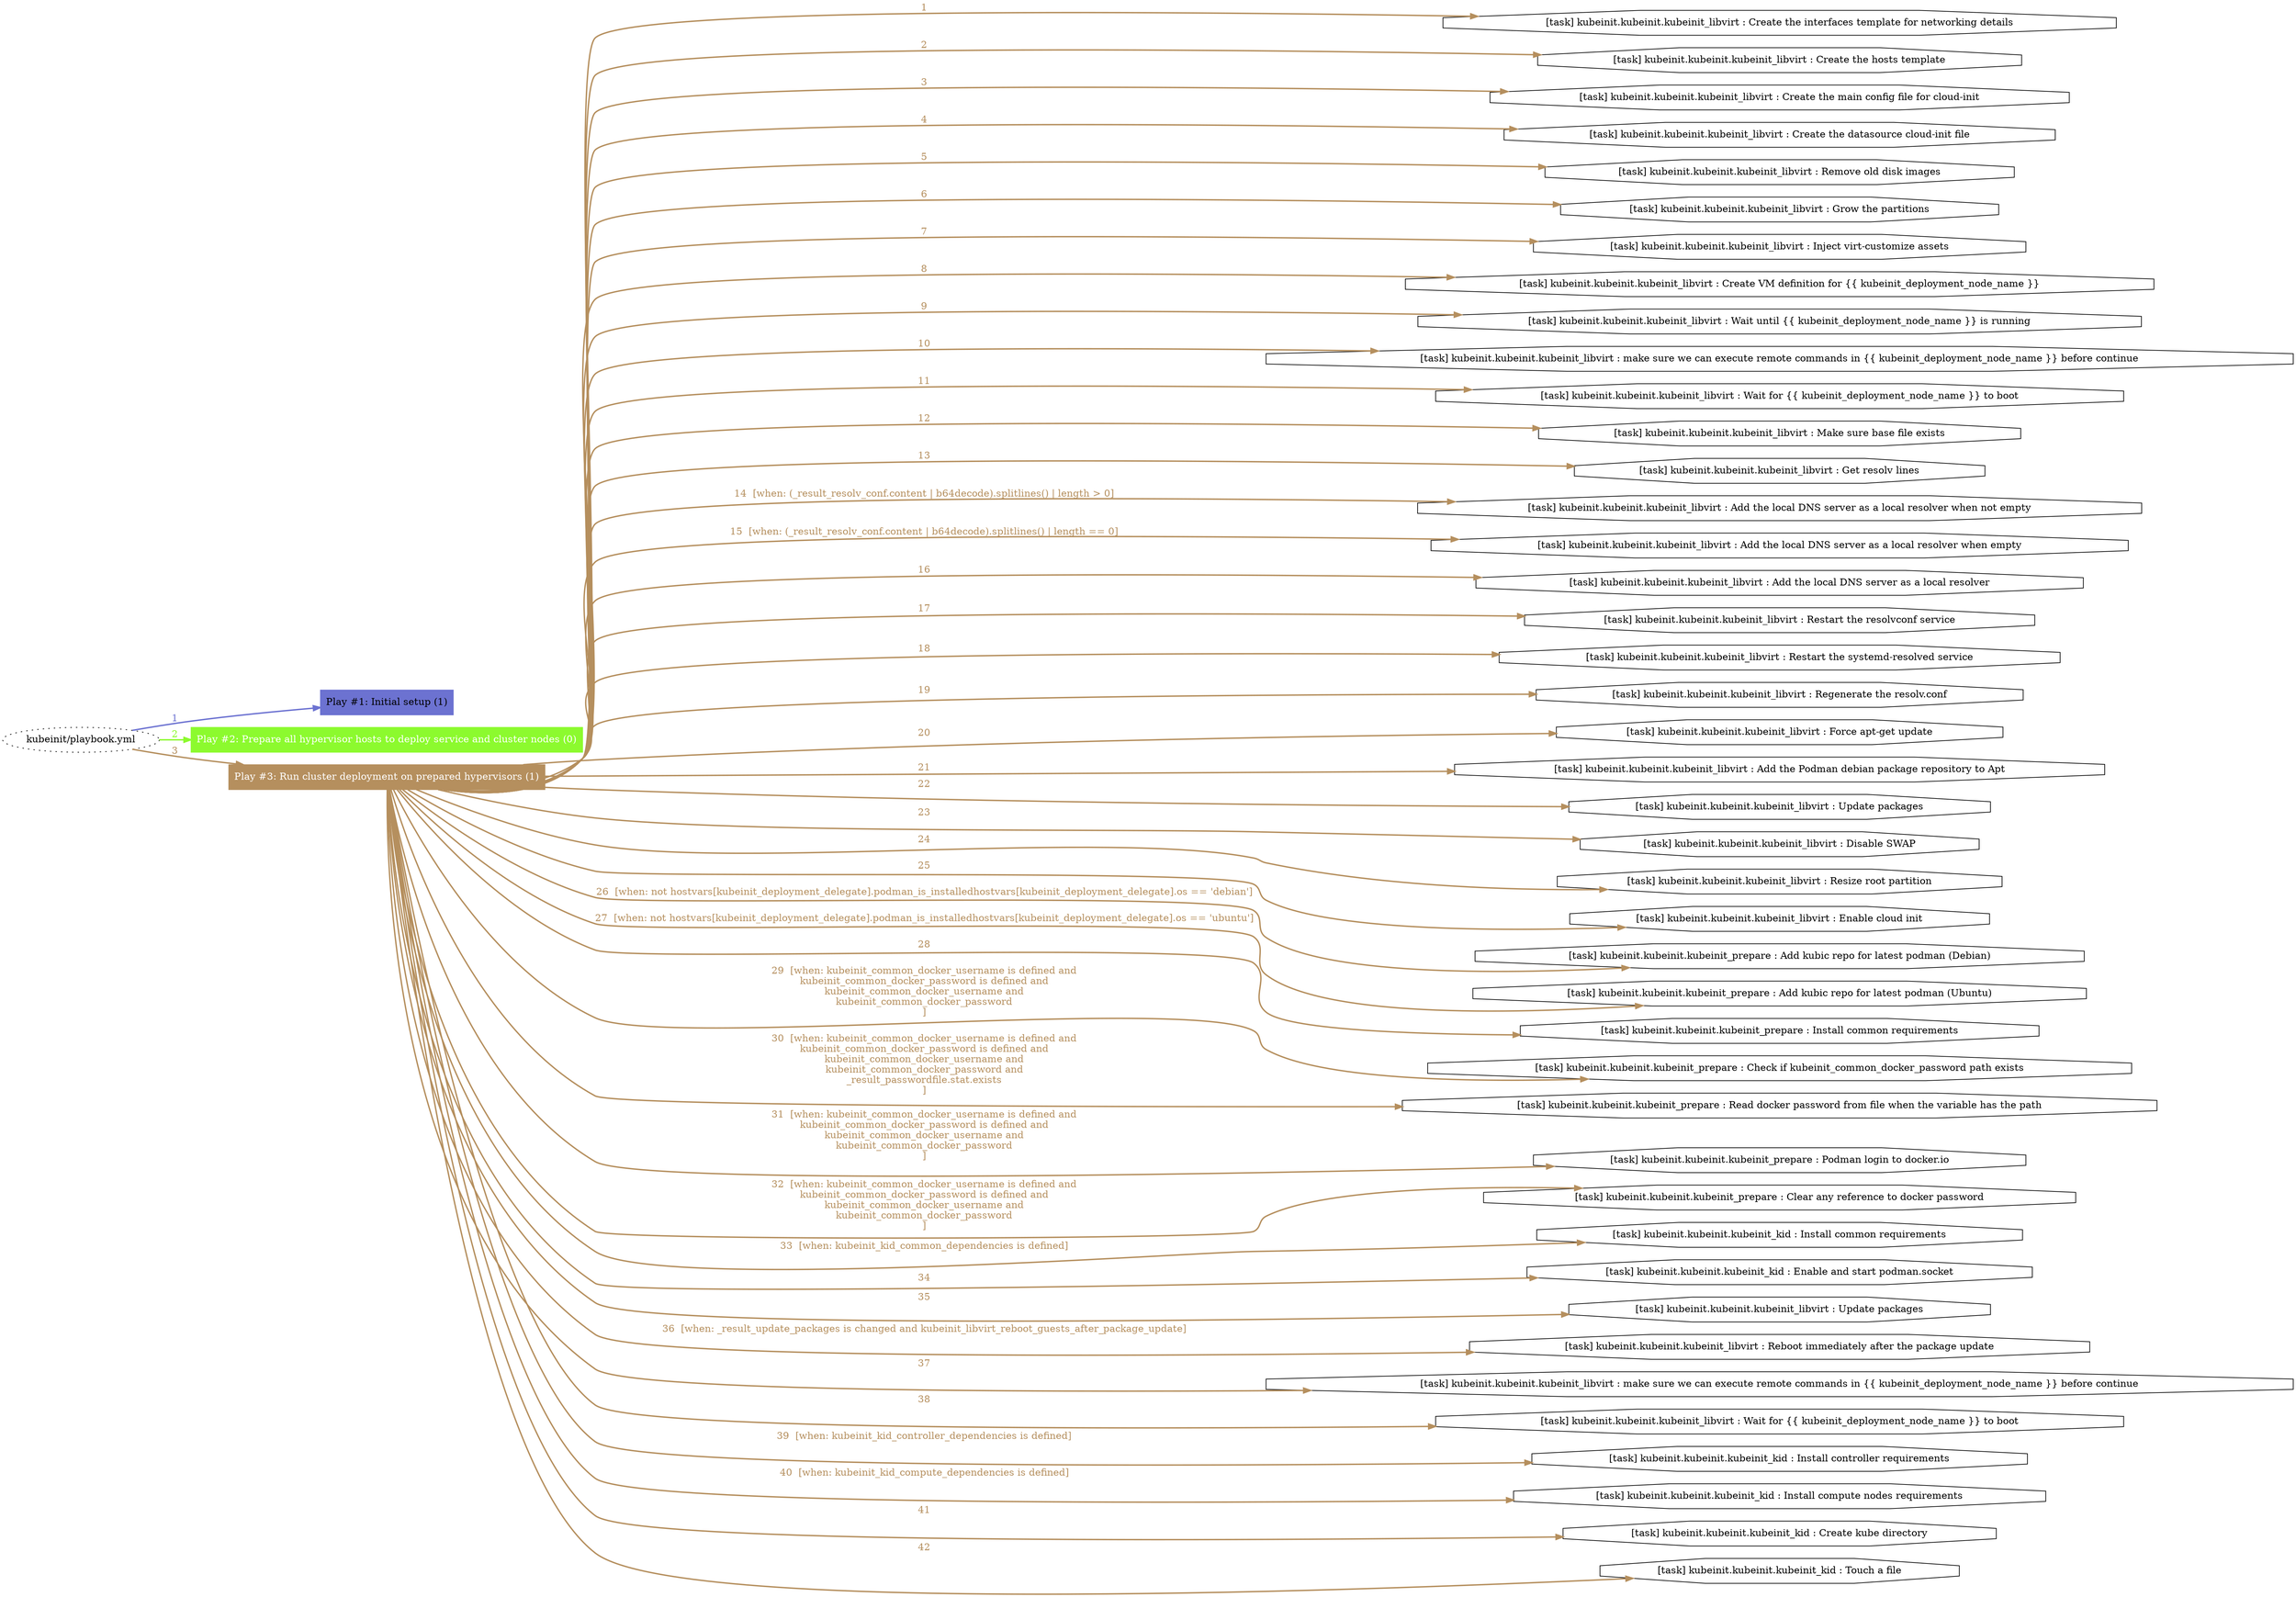 digraph "kubeinit/playbook.yml "{
	graph [concentrate=true ordering=in rankdir=LR ratio=fill]
	edge [esep=5 sep=10]
	"kubeinit/playbook.yml" [id=root_node style=dotted]
	subgraph "Play #1: Initial setup (1) "{
		"Play #1: Initial setup (1)" [color="#6c72d1" fontcolor="#000000" id="play_36e87bfd-0802-4389-a38d-63f95c985521" shape=box style=filled tooltip=localhost]
		"kubeinit/playbook.yml" -> "Play #1: Initial setup (1)" [label=1 color="#6c72d1" fontcolor="#6c72d1" id="edge_9f192776-de36-4018-b7ad-3e79517b7a50" style=bold]
	}
	subgraph "Play #2: Prepare all hypervisor hosts to deploy service and cluster nodes (0) "{
		"Play #2: Prepare all hypervisor hosts to deploy service and cluster nodes (0)" [color="#8cfa2e" fontcolor="#ffffff" id="play_04b095f6-c266-4cc9-af67-9b20afe5f358" shape=box style=filled tooltip=""]
		"kubeinit/playbook.yml" -> "Play #2: Prepare all hypervisor hosts to deploy service and cluster nodes (0)" [label=2 color="#8cfa2e" fontcolor="#8cfa2e" id="edge_9c7fdfa6-db8c-413c-947c-ae085930f940" style=bold]
	}
	subgraph "Play #3: Run cluster deployment on prepared hypervisors (1) "{
		"Play #3: Run cluster deployment on prepared hypervisors (1)" [color="#b58f5e" fontcolor="#ffffff" id="play_a4f95bb4-3184-4509-b9bb-2422bc2ae6b1" shape=box style=filled tooltip=localhost]
		"kubeinit/playbook.yml" -> "Play #3: Run cluster deployment on prepared hypervisors (1)" [label=3 color="#b58f5e" fontcolor="#b58f5e" id="edge_0a855be8-4777-4ab8-b8e1-beeea14222a4" style=bold]
		"task_15d42885-7be1-496e-b47a-459f792d7fed" [label="[task] kubeinit.kubeinit.kubeinit_libvirt : Create the interfaces template for networking details" id="task_15d42885-7be1-496e-b47a-459f792d7fed" shape=octagon tooltip="[task] kubeinit.kubeinit.kubeinit_libvirt : Create the interfaces template for networking details"]
		"Play #3: Run cluster deployment on prepared hypervisors (1)" -> "task_15d42885-7be1-496e-b47a-459f792d7fed" [label=1 color="#b58f5e" fontcolor="#b58f5e" id="edge_8f603aeb-bec6-461b-9ca3-2ef28d81b791" style=bold]
		"task_3b8b6b4e-de5c-49b2-a05e-2d0226b8b991" [label="[task] kubeinit.kubeinit.kubeinit_libvirt : Create the hosts template" id="task_3b8b6b4e-de5c-49b2-a05e-2d0226b8b991" shape=octagon tooltip="[task] kubeinit.kubeinit.kubeinit_libvirt : Create the hosts template"]
		"Play #3: Run cluster deployment on prepared hypervisors (1)" -> "task_3b8b6b4e-de5c-49b2-a05e-2d0226b8b991" [label=2 color="#b58f5e" fontcolor="#b58f5e" id="edge_6d64e7d2-a6dd-42ce-a544-19b6212aaac1" style=bold]
		"task_95de7ada-e70c-4726-bddb-08adf6c2b276" [label="[task] kubeinit.kubeinit.kubeinit_libvirt : Create the main config file for cloud-init" id="task_95de7ada-e70c-4726-bddb-08adf6c2b276" shape=octagon tooltip="[task] kubeinit.kubeinit.kubeinit_libvirt : Create the main config file for cloud-init"]
		"Play #3: Run cluster deployment on prepared hypervisors (1)" -> "task_95de7ada-e70c-4726-bddb-08adf6c2b276" [label=3 color="#b58f5e" fontcolor="#b58f5e" id="edge_ab1dc86c-1fe0-4599-80f5-9657759b0a5b" style=bold]
		"task_3aa367b4-4a24-43dd-9a0b-c48fb91d9f47" [label="[task] kubeinit.kubeinit.kubeinit_libvirt : Create the datasource cloud-init file" id="task_3aa367b4-4a24-43dd-9a0b-c48fb91d9f47" shape=octagon tooltip="[task] kubeinit.kubeinit.kubeinit_libvirt : Create the datasource cloud-init file"]
		"Play #3: Run cluster deployment on prepared hypervisors (1)" -> "task_3aa367b4-4a24-43dd-9a0b-c48fb91d9f47" [label=4 color="#b58f5e" fontcolor="#b58f5e" id="edge_e2b837ae-42a1-400e-9f54-420772171c70" style=bold]
		"task_47d03f7f-58da-418d-aefd-016be674bacb" [label="[task] kubeinit.kubeinit.kubeinit_libvirt : Remove old disk images" id="task_47d03f7f-58da-418d-aefd-016be674bacb" shape=octagon tooltip="[task] kubeinit.kubeinit.kubeinit_libvirt : Remove old disk images"]
		"Play #3: Run cluster deployment on prepared hypervisors (1)" -> "task_47d03f7f-58da-418d-aefd-016be674bacb" [label=5 color="#b58f5e" fontcolor="#b58f5e" id="edge_94eb398b-7354-44da-a318-baf976466521" style=bold]
		"task_4b953853-48a7-4f57-878d-92cae87129a1" [label="[task] kubeinit.kubeinit.kubeinit_libvirt : Grow the partitions" id="task_4b953853-48a7-4f57-878d-92cae87129a1" shape=octagon tooltip="[task] kubeinit.kubeinit.kubeinit_libvirt : Grow the partitions"]
		"Play #3: Run cluster deployment on prepared hypervisors (1)" -> "task_4b953853-48a7-4f57-878d-92cae87129a1" [label=6 color="#b58f5e" fontcolor="#b58f5e" id="edge_3a2c3d66-43d6-4a31-a850-ff37e8a4865f" style=bold]
		"task_c0c12796-7a70-4e0a-a53f-e7095ebcf77e" [label="[task] kubeinit.kubeinit.kubeinit_libvirt : Inject virt-customize assets" id="task_c0c12796-7a70-4e0a-a53f-e7095ebcf77e" shape=octagon tooltip="[task] kubeinit.kubeinit.kubeinit_libvirt : Inject virt-customize assets"]
		"Play #3: Run cluster deployment on prepared hypervisors (1)" -> "task_c0c12796-7a70-4e0a-a53f-e7095ebcf77e" [label=7 color="#b58f5e" fontcolor="#b58f5e" id="edge_94ea61dd-fd1e-45e8-91de-eace3cfca04d" style=bold]
		"task_818faefe-c363-45bd-a29d-f30e57839d2d" [label="[task] kubeinit.kubeinit.kubeinit_libvirt : Create VM definition for {{ kubeinit_deployment_node_name }}" id="task_818faefe-c363-45bd-a29d-f30e57839d2d" shape=octagon tooltip="[task] kubeinit.kubeinit.kubeinit_libvirt : Create VM definition for {{ kubeinit_deployment_node_name }}"]
		"Play #3: Run cluster deployment on prepared hypervisors (1)" -> "task_818faefe-c363-45bd-a29d-f30e57839d2d" [label=8 color="#b58f5e" fontcolor="#b58f5e" id="edge_a5d8cd0e-2514-414e-a674-096e668c6a50" style=bold]
		"task_785981c5-6e2d-4d1c-a837-51f230f6b5ce" [label="[task] kubeinit.kubeinit.kubeinit_libvirt : Wait until {{ kubeinit_deployment_node_name }} is running" id="task_785981c5-6e2d-4d1c-a837-51f230f6b5ce" shape=octagon tooltip="[task] kubeinit.kubeinit.kubeinit_libvirt : Wait until {{ kubeinit_deployment_node_name }} is running"]
		"Play #3: Run cluster deployment on prepared hypervisors (1)" -> "task_785981c5-6e2d-4d1c-a837-51f230f6b5ce" [label=9 color="#b58f5e" fontcolor="#b58f5e" id="edge_415a6e87-8619-4dfc-99be-09b91ad4884b" style=bold]
		"task_306a3dec-7aa6-4409-b774-ea1728d605ae" [label="[task] kubeinit.kubeinit.kubeinit_libvirt : make sure we can execute remote commands in {{ kubeinit_deployment_node_name }} before continue" id="task_306a3dec-7aa6-4409-b774-ea1728d605ae" shape=octagon tooltip="[task] kubeinit.kubeinit.kubeinit_libvirt : make sure we can execute remote commands in {{ kubeinit_deployment_node_name }} before continue"]
		"Play #3: Run cluster deployment on prepared hypervisors (1)" -> "task_306a3dec-7aa6-4409-b774-ea1728d605ae" [label=10 color="#b58f5e" fontcolor="#b58f5e" id="edge_77deaf02-3b69-4375-b43c-135f7897e931" style=bold]
		"task_962bed1c-b363-4466-bafd-713ea1f51b38" [label="[task] kubeinit.kubeinit.kubeinit_libvirt : Wait for {{ kubeinit_deployment_node_name }} to boot" id="task_962bed1c-b363-4466-bafd-713ea1f51b38" shape=octagon tooltip="[task] kubeinit.kubeinit.kubeinit_libvirt : Wait for {{ kubeinit_deployment_node_name }} to boot"]
		"Play #3: Run cluster deployment on prepared hypervisors (1)" -> "task_962bed1c-b363-4466-bafd-713ea1f51b38" [label=11 color="#b58f5e" fontcolor="#b58f5e" id="edge_980b885d-c9e3-446a-b134-ee6e0a994a10" style=bold]
		"task_75837228-bed2-44af-8bcd-75547f6f6465" [label="[task] kubeinit.kubeinit.kubeinit_libvirt : Make sure base file exists" id="task_75837228-bed2-44af-8bcd-75547f6f6465" shape=octagon tooltip="[task] kubeinit.kubeinit.kubeinit_libvirt : Make sure base file exists"]
		"Play #3: Run cluster deployment on prepared hypervisors (1)" -> "task_75837228-bed2-44af-8bcd-75547f6f6465" [label=12 color="#b58f5e" fontcolor="#b58f5e" id="edge_57269ef8-5c1a-4107-be29-67ca414a4aef" style=bold]
		"task_e0825bee-9b45-4df9-88ed-8ec2fcaa3011" [label="[task] kubeinit.kubeinit.kubeinit_libvirt : Get resolv lines" id="task_e0825bee-9b45-4df9-88ed-8ec2fcaa3011" shape=octagon tooltip="[task] kubeinit.kubeinit.kubeinit_libvirt : Get resolv lines"]
		"Play #3: Run cluster deployment on prepared hypervisors (1)" -> "task_e0825bee-9b45-4df9-88ed-8ec2fcaa3011" [label=13 color="#b58f5e" fontcolor="#b58f5e" id="edge_aa7a49dc-d77f-411c-a5dc-204bf7abbd4a" style=bold]
		"task_e0cfb7d5-2885-4b2e-bca5-594b69c6c132" [label="[task] kubeinit.kubeinit.kubeinit_libvirt : Add the local DNS server as a local resolver when not empty" id="task_e0cfb7d5-2885-4b2e-bca5-594b69c6c132" shape=octagon tooltip="[task] kubeinit.kubeinit.kubeinit_libvirt : Add the local DNS server as a local resolver when not empty"]
		"Play #3: Run cluster deployment on prepared hypervisors (1)" -> "task_e0cfb7d5-2885-4b2e-bca5-594b69c6c132" [label="14  [when: (_result_resolv_conf.content | b64decode).splitlines() | length > 0]" color="#b58f5e" fontcolor="#b58f5e" id="edge_c02287b4-e9c2-4e8d-9703-a28b50df011e" style=bold]
		"task_c63d16d4-e4b9-416d-9c40-f22a50cacd1b" [label="[task] kubeinit.kubeinit.kubeinit_libvirt : Add the local DNS server as a local resolver when empty" id="task_c63d16d4-e4b9-416d-9c40-f22a50cacd1b" shape=octagon tooltip="[task] kubeinit.kubeinit.kubeinit_libvirt : Add the local DNS server as a local resolver when empty"]
		"Play #3: Run cluster deployment on prepared hypervisors (1)" -> "task_c63d16d4-e4b9-416d-9c40-f22a50cacd1b" [label="15  [when: (_result_resolv_conf.content | b64decode).splitlines() | length == 0]" color="#b58f5e" fontcolor="#b58f5e" id="edge_6f7ac830-3658-4aa4-9efa-7b3046237ea4" style=bold]
		"task_d86190db-46ee-48fe-a747-91843c1ed2f1" [label="[task] kubeinit.kubeinit.kubeinit_libvirt : Add the local DNS server as a local resolver" id="task_d86190db-46ee-48fe-a747-91843c1ed2f1" shape=octagon tooltip="[task] kubeinit.kubeinit.kubeinit_libvirt : Add the local DNS server as a local resolver"]
		"Play #3: Run cluster deployment on prepared hypervisors (1)" -> "task_d86190db-46ee-48fe-a747-91843c1ed2f1" [label=16 color="#b58f5e" fontcolor="#b58f5e" id="edge_78cb6c2b-cbc2-4d45-9e5f-6496080e66b8" style=bold]
		"task_dc69672d-a2f5-433c-9ed8-0c0507f0686b" [label="[task] kubeinit.kubeinit.kubeinit_libvirt : Restart the resolvconf service" id="task_dc69672d-a2f5-433c-9ed8-0c0507f0686b" shape=octagon tooltip="[task] kubeinit.kubeinit.kubeinit_libvirt : Restart the resolvconf service"]
		"Play #3: Run cluster deployment on prepared hypervisors (1)" -> "task_dc69672d-a2f5-433c-9ed8-0c0507f0686b" [label=17 color="#b58f5e" fontcolor="#b58f5e" id="edge_cb5caaee-e44e-44c5-a203-fdfa75872d25" style=bold]
		"task_9facafc7-e647-45d9-9cba-b1554f2574ef" [label="[task] kubeinit.kubeinit.kubeinit_libvirt : Restart the systemd-resolved service" id="task_9facafc7-e647-45d9-9cba-b1554f2574ef" shape=octagon tooltip="[task] kubeinit.kubeinit.kubeinit_libvirt : Restart the systemd-resolved service"]
		"Play #3: Run cluster deployment on prepared hypervisors (1)" -> "task_9facafc7-e647-45d9-9cba-b1554f2574ef" [label=18 color="#b58f5e" fontcolor="#b58f5e" id="edge_10ad33d4-3a18-4b09-8f4d-8b83390161a3" style=bold]
		"task_64a12884-aed0-4d3c-9573-bb577ecaf32f" [label="[task] kubeinit.kubeinit.kubeinit_libvirt : Regenerate the resolv.conf" id="task_64a12884-aed0-4d3c-9573-bb577ecaf32f" shape=octagon tooltip="[task] kubeinit.kubeinit.kubeinit_libvirt : Regenerate the resolv.conf"]
		"Play #3: Run cluster deployment on prepared hypervisors (1)" -> "task_64a12884-aed0-4d3c-9573-bb577ecaf32f" [label=19 color="#b58f5e" fontcolor="#b58f5e" id="edge_537bed14-840c-454c-8b4f-108ac990e0c0" style=bold]
		"task_a11f3fe6-ef01-44df-aecd-7080b9ab94ec" [label="[task] kubeinit.kubeinit.kubeinit_libvirt : Force apt-get update" id="task_a11f3fe6-ef01-44df-aecd-7080b9ab94ec" shape=octagon tooltip="[task] kubeinit.kubeinit.kubeinit_libvirt : Force apt-get update"]
		"Play #3: Run cluster deployment on prepared hypervisors (1)" -> "task_a11f3fe6-ef01-44df-aecd-7080b9ab94ec" [label=20 color="#b58f5e" fontcolor="#b58f5e" id="edge_d2cbdaf7-b617-49db-bc2e-b7af6c6a689e" style=bold]
		"task_01a241ea-addf-49c8-82f4-41bf81669b1f" [label="[task] kubeinit.kubeinit.kubeinit_libvirt : Add the Podman debian package repository to Apt" id="task_01a241ea-addf-49c8-82f4-41bf81669b1f" shape=octagon tooltip="[task] kubeinit.kubeinit.kubeinit_libvirt : Add the Podman debian package repository to Apt"]
		"Play #3: Run cluster deployment on prepared hypervisors (1)" -> "task_01a241ea-addf-49c8-82f4-41bf81669b1f" [label=21 color="#b58f5e" fontcolor="#b58f5e" id="edge_03f2713a-673a-4b58-981a-462b47981481" style=bold]
		"task_125649fb-8a7a-4d15-8e58-e0c1f8d2ee92" [label="[task] kubeinit.kubeinit.kubeinit_libvirt : Update packages" id="task_125649fb-8a7a-4d15-8e58-e0c1f8d2ee92" shape=octagon tooltip="[task] kubeinit.kubeinit.kubeinit_libvirt : Update packages"]
		"Play #3: Run cluster deployment on prepared hypervisors (1)" -> "task_125649fb-8a7a-4d15-8e58-e0c1f8d2ee92" [label=22 color="#b58f5e" fontcolor="#b58f5e" id="edge_84b2c17b-4bd9-47e7-bcd4-d20c55d0f0e8" style=bold]
		"task_5b40a5b9-2fdc-4d6f-93ea-7dfbea211763" [label="[task] kubeinit.kubeinit.kubeinit_libvirt : Disable SWAP" id="task_5b40a5b9-2fdc-4d6f-93ea-7dfbea211763" shape=octagon tooltip="[task] kubeinit.kubeinit.kubeinit_libvirt : Disable SWAP"]
		"Play #3: Run cluster deployment on prepared hypervisors (1)" -> "task_5b40a5b9-2fdc-4d6f-93ea-7dfbea211763" [label=23 color="#b58f5e" fontcolor="#b58f5e" id="edge_d19809d9-d7e8-4b8f-b20c-764e2049b0c1" style=bold]
		"task_3278be1c-f49b-46b8-8c3a-5b8582393b38" [label="[task] kubeinit.kubeinit.kubeinit_libvirt : Resize root partition" id="task_3278be1c-f49b-46b8-8c3a-5b8582393b38" shape=octagon tooltip="[task] kubeinit.kubeinit.kubeinit_libvirt : Resize root partition"]
		"Play #3: Run cluster deployment on prepared hypervisors (1)" -> "task_3278be1c-f49b-46b8-8c3a-5b8582393b38" [label=24 color="#b58f5e" fontcolor="#b58f5e" id="edge_5a1609dd-1407-453f-a6dd-e29b93622269" style=bold]
		"task_60bcb765-fda3-45ae-839a-41fb519ebbea" [label="[task] kubeinit.kubeinit.kubeinit_libvirt : Enable cloud init" id="task_60bcb765-fda3-45ae-839a-41fb519ebbea" shape=octagon tooltip="[task] kubeinit.kubeinit.kubeinit_libvirt : Enable cloud init"]
		"Play #3: Run cluster deployment on prepared hypervisors (1)" -> "task_60bcb765-fda3-45ae-839a-41fb519ebbea" [label=25 color="#b58f5e" fontcolor="#b58f5e" id="edge_7d7666d2-3bf0-4416-bb83-e0442aeb900c" style=bold]
		"task_890f97a0-b691-4bb4-bc85-5bd06b20e8cf" [label="[task] kubeinit.kubeinit.kubeinit_prepare : Add kubic repo for latest podman (Debian)" id="task_890f97a0-b691-4bb4-bc85-5bd06b20e8cf" shape=octagon tooltip="[task] kubeinit.kubeinit.kubeinit_prepare : Add kubic repo for latest podman (Debian)"]
		"Play #3: Run cluster deployment on prepared hypervisors (1)" -> "task_890f97a0-b691-4bb4-bc85-5bd06b20e8cf" [label="26  [when: not hostvars[kubeinit_deployment_delegate].podman_is_installedhostvars[kubeinit_deployment_delegate].os == 'debian']" color="#b58f5e" fontcolor="#b58f5e" id="edge_912cd482-04ef-4d27-8331-2d590ce9ab19" style=bold]
		"task_e2ddbd77-0156-49e1-875b-568998a6decd" [label="[task] kubeinit.kubeinit.kubeinit_prepare : Add kubic repo for latest podman (Ubuntu)" id="task_e2ddbd77-0156-49e1-875b-568998a6decd" shape=octagon tooltip="[task] kubeinit.kubeinit.kubeinit_prepare : Add kubic repo for latest podman (Ubuntu)"]
		"Play #3: Run cluster deployment on prepared hypervisors (1)" -> "task_e2ddbd77-0156-49e1-875b-568998a6decd" [label="27  [when: not hostvars[kubeinit_deployment_delegate].podman_is_installedhostvars[kubeinit_deployment_delegate].os == 'ubuntu']" color="#b58f5e" fontcolor="#b58f5e" id="edge_957ded2b-051e-4b72-b7e2-47eb70e0a17c" style=bold]
		"task_567800e4-d6cb-4b43-81b4-d37f984ec46a" [label="[task] kubeinit.kubeinit.kubeinit_prepare : Install common requirements" id="task_567800e4-d6cb-4b43-81b4-d37f984ec46a" shape=octagon tooltip="[task] kubeinit.kubeinit.kubeinit_prepare : Install common requirements"]
		"Play #3: Run cluster deployment on prepared hypervisors (1)" -> "task_567800e4-d6cb-4b43-81b4-d37f984ec46a" [label=28 color="#b58f5e" fontcolor="#b58f5e" id="edge_280b341e-f34a-46fe-90e7-2a6452e7775b" style=bold]
		"task_8cb2c7be-411a-4f03-99a9-103007812d23" [label="[task] kubeinit.kubeinit.kubeinit_prepare : Check if kubeinit_common_docker_password path exists" id="task_8cb2c7be-411a-4f03-99a9-103007812d23" shape=octagon tooltip="[task] kubeinit.kubeinit.kubeinit_prepare : Check if kubeinit_common_docker_password path exists"]
		"Play #3: Run cluster deployment on prepared hypervisors (1)" -> "task_8cb2c7be-411a-4f03-99a9-103007812d23" [label="29  [when: kubeinit_common_docker_username is defined and
kubeinit_common_docker_password is defined and
kubeinit_common_docker_username and
kubeinit_common_docker_password
]" color="#b58f5e" fontcolor="#b58f5e" id="edge_cf313fd8-b9a2-4a5f-ad32-c8423794f741" style=bold]
		"task_9107d501-0afd-4a89-b286-9e2a506d54d3" [label="[task] kubeinit.kubeinit.kubeinit_prepare : Read docker password from file when the variable has the path" id="task_9107d501-0afd-4a89-b286-9e2a506d54d3" shape=octagon tooltip="[task] kubeinit.kubeinit.kubeinit_prepare : Read docker password from file when the variable has the path"]
		"Play #3: Run cluster deployment on prepared hypervisors (1)" -> "task_9107d501-0afd-4a89-b286-9e2a506d54d3" [label="30  [when: kubeinit_common_docker_username is defined and
kubeinit_common_docker_password is defined and
kubeinit_common_docker_username and
kubeinit_common_docker_password and
_result_passwordfile.stat.exists
]" color="#b58f5e" fontcolor="#b58f5e" id="edge_eebc1c9d-8582-4c78-9b18-b9e1fb047d1b" style=bold]
		"task_414a9791-a4e7-4e7a-918e-be62810440c5" [label="[task] kubeinit.kubeinit.kubeinit_prepare : Podman login to docker.io" id="task_414a9791-a4e7-4e7a-918e-be62810440c5" shape=octagon tooltip="[task] kubeinit.kubeinit.kubeinit_prepare : Podman login to docker.io"]
		"Play #3: Run cluster deployment on prepared hypervisors (1)" -> "task_414a9791-a4e7-4e7a-918e-be62810440c5" [label="31  [when: kubeinit_common_docker_username is defined and
kubeinit_common_docker_password is defined and
kubeinit_common_docker_username and
kubeinit_common_docker_password
]" color="#b58f5e" fontcolor="#b58f5e" id="edge_0d81e44b-c95f-415d-b0c3-888bbc707123" style=bold]
		"task_3259c503-6d26-4e0e-884a-72ad359f0a7c" [label="[task] kubeinit.kubeinit.kubeinit_prepare : Clear any reference to docker password" id="task_3259c503-6d26-4e0e-884a-72ad359f0a7c" shape=octagon tooltip="[task] kubeinit.kubeinit.kubeinit_prepare : Clear any reference to docker password"]
		"Play #3: Run cluster deployment on prepared hypervisors (1)" -> "task_3259c503-6d26-4e0e-884a-72ad359f0a7c" [label="32  [when: kubeinit_common_docker_username is defined and
kubeinit_common_docker_password is defined and
kubeinit_common_docker_username and
kubeinit_common_docker_password
]" color="#b58f5e" fontcolor="#b58f5e" id="edge_97d9bd94-0631-4730-82bb-47816a1ecf59" style=bold]
		"task_6283b48c-28db-4e67-b969-000b7780fa40" [label="[task] kubeinit.kubeinit.kubeinit_kid : Install common requirements" id="task_6283b48c-28db-4e67-b969-000b7780fa40" shape=octagon tooltip="[task] kubeinit.kubeinit.kubeinit_kid : Install common requirements"]
		"Play #3: Run cluster deployment on prepared hypervisors (1)" -> "task_6283b48c-28db-4e67-b969-000b7780fa40" [label="33  [when: kubeinit_kid_common_dependencies is defined]" color="#b58f5e" fontcolor="#b58f5e" id="edge_424235e6-e2b0-4b35-8059-540e7aca12bd" style=bold]
		"task_a6c59f1d-d6ca-4426-ac29-0477463f17cb" [label="[task] kubeinit.kubeinit.kubeinit_kid : Enable and start podman.socket" id="task_a6c59f1d-d6ca-4426-ac29-0477463f17cb" shape=octagon tooltip="[task] kubeinit.kubeinit.kubeinit_kid : Enable and start podman.socket"]
		"Play #3: Run cluster deployment on prepared hypervisors (1)" -> "task_a6c59f1d-d6ca-4426-ac29-0477463f17cb" [label=34 color="#b58f5e" fontcolor="#b58f5e" id="edge_38e11375-1c0b-41c0-993e-b71f3aeda468" style=bold]
		"task_abaa302e-1efa-4fc2-a60d-111e50f32787" [label="[task] kubeinit.kubeinit.kubeinit_libvirt : Update packages" id="task_abaa302e-1efa-4fc2-a60d-111e50f32787" shape=octagon tooltip="[task] kubeinit.kubeinit.kubeinit_libvirt : Update packages"]
		"Play #3: Run cluster deployment on prepared hypervisors (1)" -> "task_abaa302e-1efa-4fc2-a60d-111e50f32787" [label=35 color="#b58f5e" fontcolor="#b58f5e" id="edge_a5ec5de9-62f0-48eb-9b56-5dce4f130232" style=bold]
		"task_e421c5d9-9918-4400-bc8a-f917906f8f33" [label="[task] kubeinit.kubeinit.kubeinit_libvirt : Reboot immediately after the package update" id="task_e421c5d9-9918-4400-bc8a-f917906f8f33" shape=octagon tooltip="[task] kubeinit.kubeinit.kubeinit_libvirt : Reboot immediately after the package update"]
		"Play #3: Run cluster deployment on prepared hypervisors (1)" -> "task_e421c5d9-9918-4400-bc8a-f917906f8f33" [label="36  [when: _result_update_packages is changed and kubeinit_libvirt_reboot_guests_after_package_update]" color="#b58f5e" fontcolor="#b58f5e" id="edge_e1a33ee1-af03-4423-8673-5df4727b0b26" style=bold]
		"task_b9795c2f-f9e9-4621-adc7-3fa21d235ea2" [label="[task] kubeinit.kubeinit.kubeinit_libvirt : make sure we can execute remote commands in {{ kubeinit_deployment_node_name }} before continue" id="task_b9795c2f-f9e9-4621-adc7-3fa21d235ea2" shape=octagon tooltip="[task] kubeinit.kubeinit.kubeinit_libvirt : make sure we can execute remote commands in {{ kubeinit_deployment_node_name }} before continue"]
		"Play #3: Run cluster deployment on prepared hypervisors (1)" -> "task_b9795c2f-f9e9-4621-adc7-3fa21d235ea2" [label=37 color="#b58f5e" fontcolor="#b58f5e" id="edge_cfed6940-39af-4ff1-8d31-c19e06c189a0" style=bold]
		"task_cb929489-4466-4b5f-ac48-f390ee4523a5" [label="[task] kubeinit.kubeinit.kubeinit_libvirt : Wait for {{ kubeinit_deployment_node_name }} to boot" id="task_cb929489-4466-4b5f-ac48-f390ee4523a5" shape=octagon tooltip="[task] kubeinit.kubeinit.kubeinit_libvirt : Wait for {{ kubeinit_deployment_node_name }} to boot"]
		"Play #3: Run cluster deployment on prepared hypervisors (1)" -> "task_cb929489-4466-4b5f-ac48-f390ee4523a5" [label=38 color="#b58f5e" fontcolor="#b58f5e" id="edge_9967184b-259a-4390-af3a-459d2b2bc7da" style=bold]
		"task_9bcd7dea-84a3-4476-8b9e-af16a49ccab5" [label="[task] kubeinit.kubeinit.kubeinit_kid : Install controller requirements" id="task_9bcd7dea-84a3-4476-8b9e-af16a49ccab5" shape=octagon tooltip="[task] kubeinit.kubeinit.kubeinit_kid : Install controller requirements"]
		"Play #3: Run cluster deployment on prepared hypervisors (1)" -> "task_9bcd7dea-84a3-4476-8b9e-af16a49ccab5" [label="39  [when: kubeinit_kid_controller_dependencies is defined]" color="#b58f5e" fontcolor="#b58f5e" id="edge_9b77e271-a681-4f6b-aec6-59eb76c25af8" style=bold]
		"task_4cdc1e52-feb5-4bf8-8f5d-404d9f6b8d58" [label="[task] kubeinit.kubeinit.kubeinit_kid : Install compute nodes requirements" id="task_4cdc1e52-feb5-4bf8-8f5d-404d9f6b8d58" shape=octagon tooltip="[task] kubeinit.kubeinit.kubeinit_kid : Install compute nodes requirements"]
		"Play #3: Run cluster deployment on prepared hypervisors (1)" -> "task_4cdc1e52-feb5-4bf8-8f5d-404d9f6b8d58" [label="40  [when: kubeinit_kid_compute_dependencies is defined]" color="#b58f5e" fontcolor="#b58f5e" id="edge_d45ad30c-702c-4682-9bed-428c6c8f8030" style=bold]
		"task_7234c622-8026-4cad-9a54-6ae7caec07dd" [label="[task] kubeinit.kubeinit.kubeinit_kid : Create kube directory" id="task_7234c622-8026-4cad-9a54-6ae7caec07dd" shape=octagon tooltip="[task] kubeinit.kubeinit.kubeinit_kid : Create kube directory"]
		"Play #3: Run cluster deployment on prepared hypervisors (1)" -> "task_7234c622-8026-4cad-9a54-6ae7caec07dd" [label=41 color="#b58f5e" fontcolor="#b58f5e" id="edge_122c6371-e715-46a4-884a-cfaca18a4ea8" style=bold]
		"task_738549cf-f489-48e9-9a76-259d4a7c092c" [label="[task] kubeinit.kubeinit.kubeinit_kid : Touch a file" id="task_738549cf-f489-48e9-9a76-259d4a7c092c" shape=octagon tooltip="[task] kubeinit.kubeinit.kubeinit_kid : Touch a file"]
		"Play #3: Run cluster deployment on prepared hypervisors (1)" -> "task_738549cf-f489-48e9-9a76-259d4a7c092c" [label=42 color="#b58f5e" fontcolor="#b58f5e" id="edge_3b2b26cc-b94d-4883-ad0c-ccf88dae3643" style=bold]
	}
}
